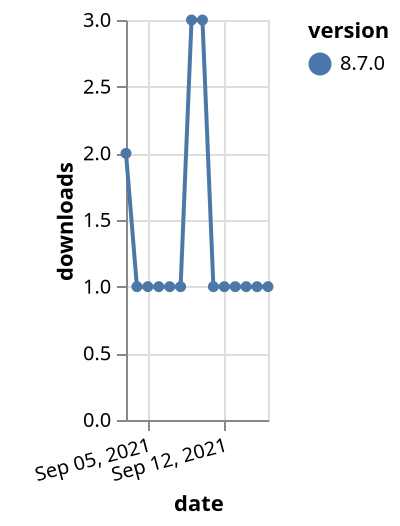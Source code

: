 {"$schema": "https://vega.github.io/schema/vega-lite/v5.json", "description": "A simple bar chart with embedded data.", "data": {"values": [{"date": "2021-09-03", "total": 551, "delta": 2, "version": "8.7.0"}, {"date": "2021-09-04", "total": 552, "delta": 1, "version": "8.7.0"}, {"date": "2021-09-05", "total": 553, "delta": 1, "version": "8.7.0"}, {"date": "2021-09-06", "total": 554, "delta": 1, "version": "8.7.0"}, {"date": "2021-09-07", "total": 555, "delta": 1, "version": "8.7.0"}, {"date": "2021-09-08", "total": 556, "delta": 1, "version": "8.7.0"}, {"date": "2021-09-09", "total": 559, "delta": 3, "version": "8.7.0"}, {"date": "2021-09-10", "total": 562, "delta": 3, "version": "8.7.0"}, {"date": "2021-09-11", "total": 563, "delta": 1, "version": "8.7.0"}, {"date": "2021-09-12", "total": 564, "delta": 1, "version": "8.7.0"}, {"date": "2021-09-13", "total": 565, "delta": 1, "version": "8.7.0"}, {"date": "2021-09-14", "total": 566, "delta": 1, "version": "8.7.0"}, {"date": "2021-09-15", "total": 567, "delta": 1, "version": "8.7.0"}, {"date": "2021-09-16", "total": 568, "delta": 1, "version": "8.7.0"}]}, "width": "container", "mark": {"type": "line", "point": {"filled": true}}, "encoding": {"x": {"field": "date", "type": "temporal", "timeUnit": "yearmonthdate", "title": "date", "axis": {"labelAngle": -15}}, "y": {"field": "delta", "type": "quantitative", "title": "downloads"}, "color": {"field": "version", "type": "nominal"}, "tooltip": {"field": "delta"}}}